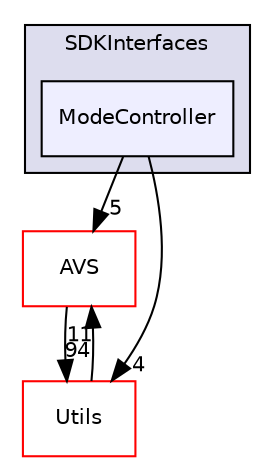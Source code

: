 digraph "/workplace/avs-device-sdk/AVSCommon/SDKInterfaces/include/AVSCommon/SDKInterfaces/ModeController" {
  compound=true
  node [ fontsize="10", fontname="Helvetica"];
  edge [ labelfontsize="10", labelfontname="Helvetica"];
  subgraph clusterdir_304e5c5f242f015339c8e1473ae913b8 {
    graph [ bgcolor="#ddddee", pencolor="black", label="SDKInterfaces" fontname="Helvetica", fontsize="10", URL="dir_304e5c5f242f015339c8e1473ae913b8.html"]
  dir_6d350a2bf477bf2dbec6d11fdfbd459f [shape=box, label="ModeController", style="filled", fillcolor="#eeeeff", pencolor="black", URL="dir_6d350a2bf477bf2dbec6d11fdfbd459f.html"];
  }
  dir_80711c2a226d5fced33fce22558d3784 [shape=box label="AVS" fillcolor="white" style="filled" color="red" URL="dir_80711c2a226d5fced33fce22558d3784.html"];
  dir_49dd3d9ac5586189aa170bac46425b9c [shape=box label="Utils" fillcolor="white" style="filled" color="red" URL="dir_49dd3d9ac5586189aa170bac46425b9c.html"];
  dir_80711c2a226d5fced33fce22558d3784->dir_49dd3d9ac5586189aa170bac46425b9c [headlabel="94", labeldistance=1.5 headhref="dir_000127_000151.html"];
  dir_6d350a2bf477bf2dbec6d11fdfbd459f->dir_80711c2a226d5fced33fce22558d3784 [headlabel="5", labeldistance=1.5 headhref="dir_000164_000127.html"];
  dir_6d350a2bf477bf2dbec6d11fdfbd459f->dir_49dd3d9ac5586189aa170bac46425b9c [headlabel="4", labeldistance=1.5 headhref="dir_000164_000151.html"];
  dir_49dd3d9ac5586189aa170bac46425b9c->dir_80711c2a226d5fced33fce22558d3784 [headlabel="11", labeldistance=1.5 headhref="dir_000151_000127.html"];
}
